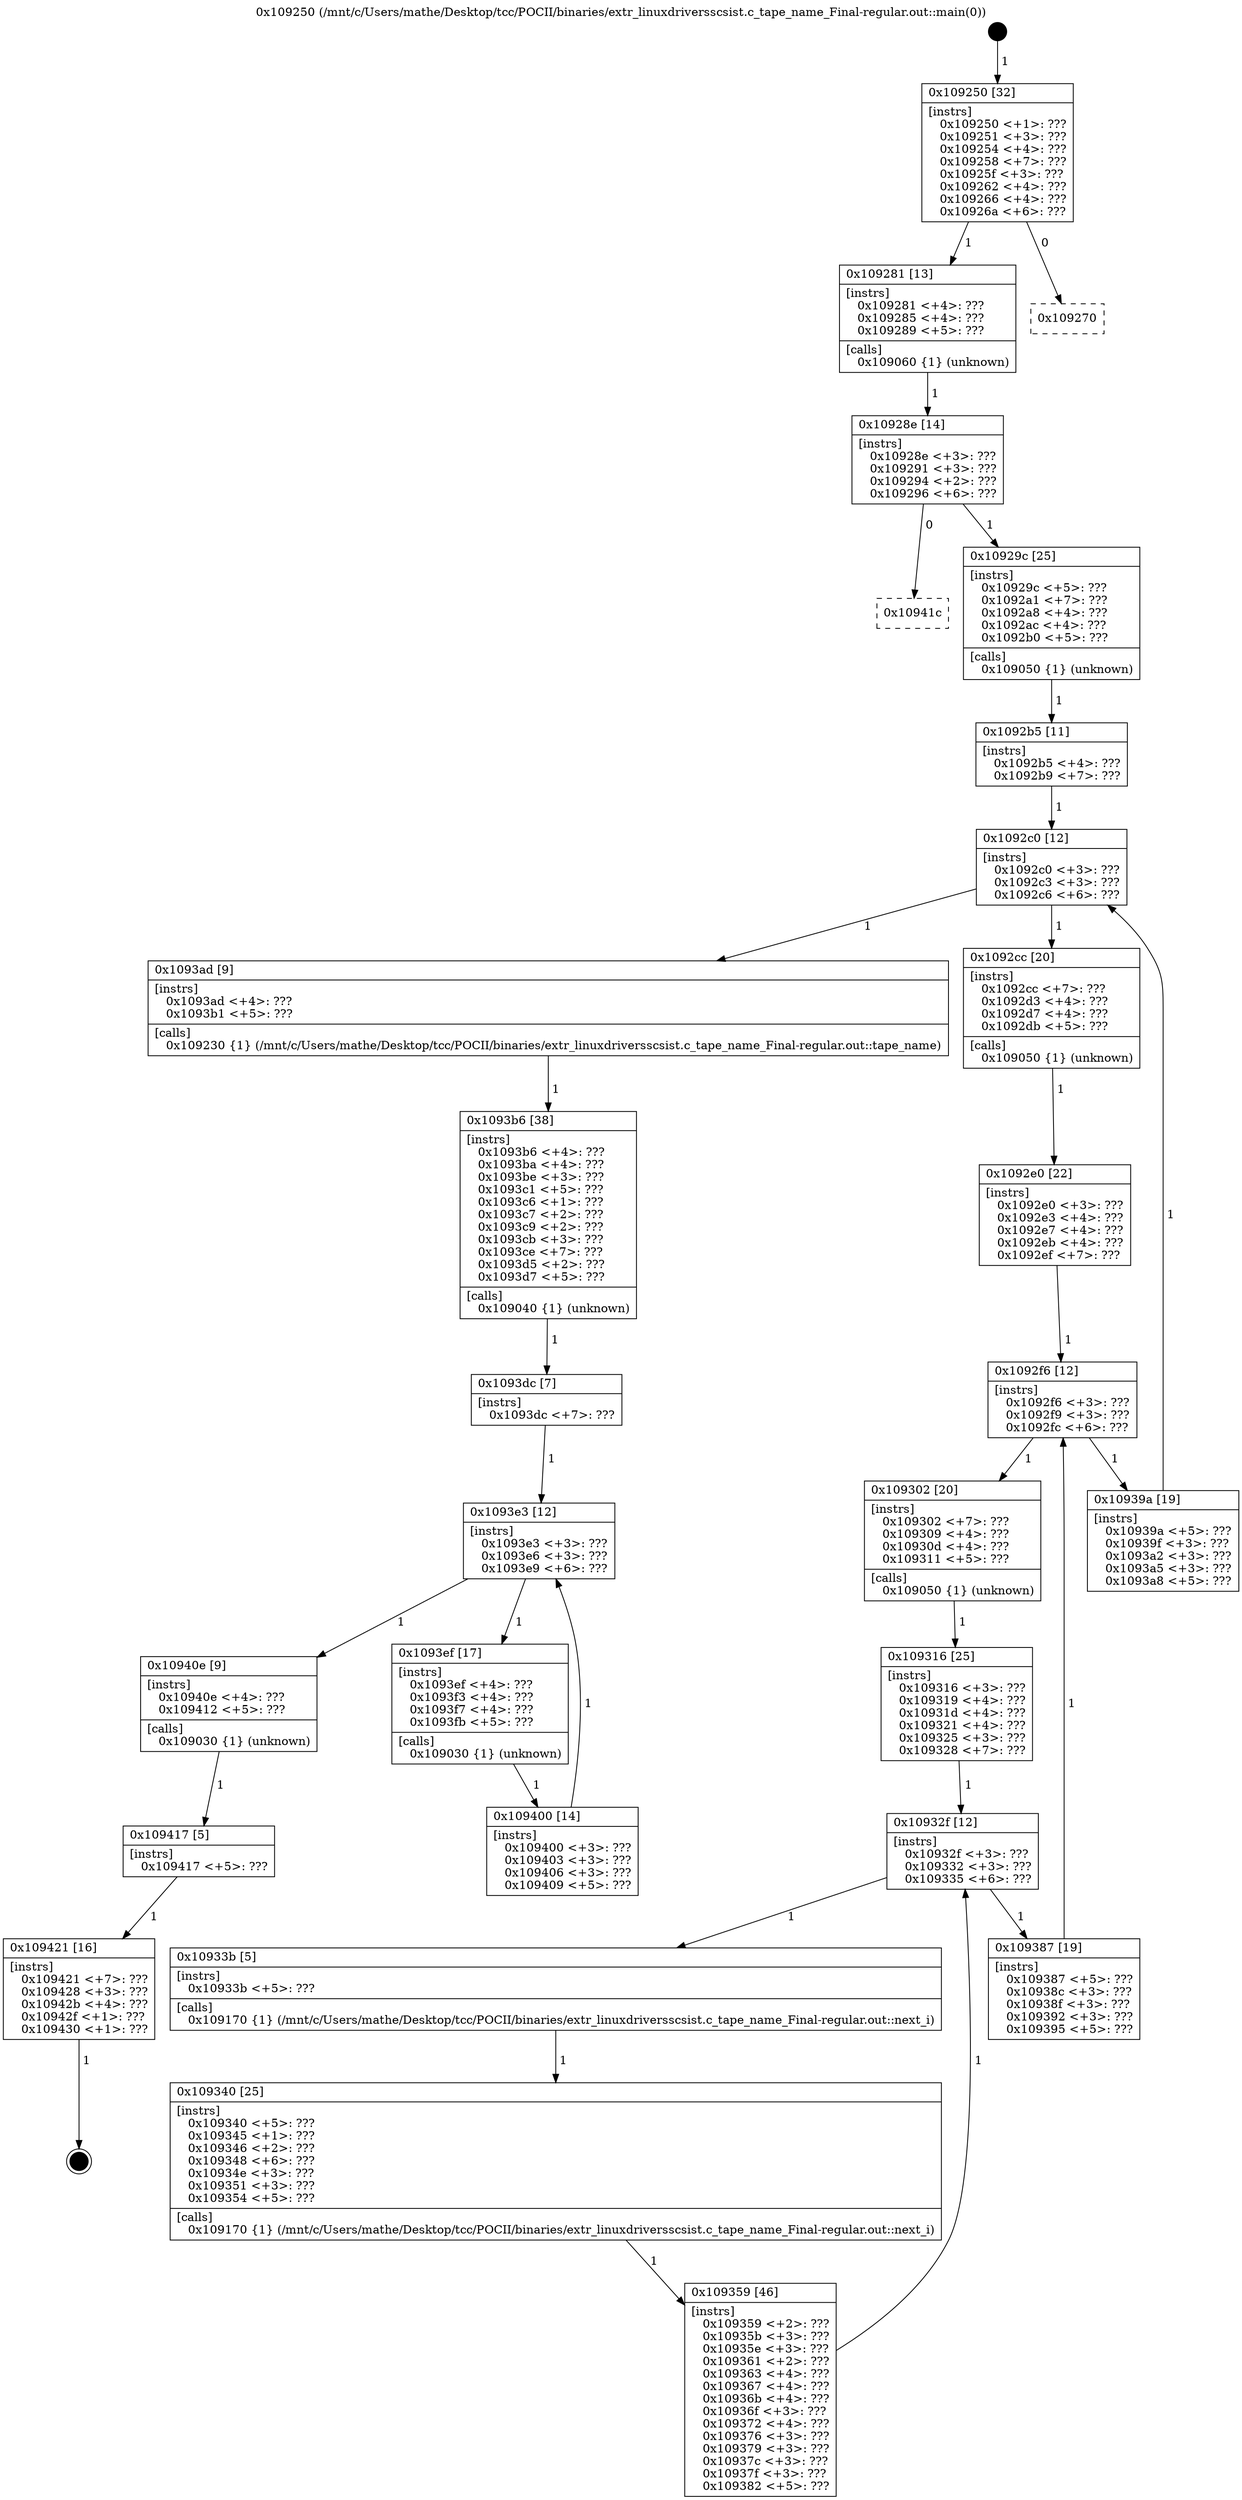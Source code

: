 digraph "0x109250" {
  label = "0x109250 (/mnt/c/Users/mathe/Desktop/tcc/POCII/binaries/extr_linuxdriversscsist.c_tape_name_Final-regular.out::main(0))"
  labelloc = "t"
  node[shape=record]

  Entry [label="",width=0.3,height=0.3,shape=circle,fillcolor=black,style=filled]
  "0x109250" [label="{
     0x109250 [32]\l
     | [instrs]\l
     &nbsp;&nbsp;0x109250 \<+1\>: ???\l
     &nbsp;&nbsp;0x109251 \<+3\>: ???\l
     &nbsp;&nbsp;0x109254 \<+4\>: ???\l
     &nbsp;&nbsp;0x109258 \<+7\>: ???\l
     &nbsp;&nbsp;0x10925f \<+3\>: ???\l
     &nbsp;&nbsp;0x109262 \<+4\>: ???\l
     &nbsp;&nbsp;0x109266 \<+4\>: ???\l
     &nbsp;&nbsp;0x10926a \<+6\>: ???\l
  }"]
  "0x109281" [label="{
     0x109281 [13]\l
     | [instrs]\l
     &nbsp;&nbsp;0x109281 \<+4\>: ???\l
     &nbsp;&nbsp;0x109285 \<+4\>: ???\l
     &nbsp;&nbsp;0x109289 \<+5\>: ???\l
     | [calls]\l
     &nbsp;&nbsp;0x109060 \{1\} (unknown)\l
  }"]
  "0x109270" [label="{
     0x109270\l
  }", style=dashed]
  "0x10928e" [label="{
     0x10928e [14]\l
     | [instrs]\l
     &nbsp;&nbsp;0x10928e \<+3\>: ???\l
     &nbsp;&nbsp;0x109291 \<+3\>: ???\l
     &nbsp;&nbsp;0x109294 \<+2\>: ???\l
     &nbsp;&nbsp;0x109296 \<+6\>: ???\l
  }"]
  "0x10941c" [label="{
     0x10941c\l
  }", style=dashed]
  "0x10929c" [label="{
     0x10929c [25]\l
     | [instrs]\l
     &nbsp;&nbsp;0x10929c \<+5\>: ???\l
     &nbsp;&nbsp;0x1092a1 \<+7\>: ???\l
     &nbsp;&nbsp;0x1092a8 \<+4\>: ???\l
     &nbsp;&nbsp;0x1092ac \<+4\>: ???\l
     &nbsp;&nbsp;0x1092b0 \<+5\>: ???\l
     | [calls]\l
     &nbsp;&nbsp;0x109050 \{1\} (unknown)\l
  }"]
  Exit [label="",width=0.3,height=0.3,shape=circle,fillcolor=black,style=filled,peripheries=2]
  "0x1092c0" [label="{
     0x1092c0 [12]\l
     | [instrs]\l
     &nbsp;&nbsp;0x1092c0 \<+3\>: ???\l
     &nbsp;&nbsp;0x1092c3 \<+3\>: ???\l
     &nbsp;&nbsp;0x1092c6 \<+6\>: ???\l
  }"]
  "0x1093ad" [label="{
     0x1093ad [9]\l
     | [instrs]\l
     &nbsp;&nbsp;0x1093ad \<+4\>: ???\l
     &nbsp;&nbsp;0x1093b1 \<+5\>: ???\l
     | [calls]\l
     &nbsp;&nbsp;0x109230 \{1\} (/mnt/c/Users/mathe/Desktop/tcc/POCII/binaries/extr_linuxdriversscsist.c_tape_name_Final-regular.out::tape_name)\l
  }"]
  "0x1092cc" [label="{
     0x1092cc [20]\l
     | [instrs]\l
     &nbsp;&nbsp;0x1092cc \<+7\>: ???\l
     &nbsp;&nbsp;0x1092d3 \<+4\>: ???\l
     &nbsp;&nbsp;0x1092d7 \<+4\>: ???\l
     &nbsp;&nbsp;0x1092db \<+5\>: ???\l
     | [calls]\l
     &nbsp;&nbsp;0x109050 \{1\} (unknown)\l
  }"]
  "0x1092f6" [label="{
     0x1092f6 [12]\l
     | [instrs]\l
     &nbsp;&nbsp;0x1092f6 \<+3\>: ???\l
     &nbsp;&nbsp;0x1092f9 \<+3\>: ???\l
     &nbsp;&nbsp;0x1092fc \<+6\>: ???\l
  }"]
  "0x10939a" [label="{
     0x10939a [19]\l
     | [instrs]\l
     &nbsp;&nbsp;0x10939a \<+5\>: ???\l
     &nbsp;&nbsp;0x10939f \<+3\>: ???\l
     &nbsp;&nbsp;0x1093a2 \<+3\>: ???\l
     &nbsp;&nbsp;0x1093a5 \<+3\>: ???\l
     &nbsp;&nbsp;0x1093a8 \<+5\>: ???\l
  }"]
  "0x109302" [label="{
     0x109302 [20]\l
     | [instrs]\l
     &nbsp;&nbsp;0x109302 \<+7\>: ???\l
     &nbsp;&nbsp;0x109309 \<+4\>: ???\l
     &nbsp;&nbsp;0x10930d \<+4\>: ???\l
     &nbsp;&nbsp;0x109311 \<+5\>: ???\l
     | [calls]\l
     &nbsp;&nbsp;0x109050 \{1\} (unknown)\l
  }"]
  "0x10932f" [label="{
     0x10932f [12]\l
     | [instrs]\l
     &nbsp;&nbsp;0x10932f \<+3\>: ???\l
     &nbsp;&nbsp;0x109332 \<+3\>: ???\l
     &nbsp;&nbsp;0x109335 \<+6\>: ???\l
  }"]
  "0x109387" [label="{
     0x109387 [19]\l
     | [instrs]\l
     &nbsp;&nbsp;0x109387 \<+5\>: ???\l
     &nbsp;&nbsp;0x10938c \<+3\>: ???\l
     &nbsp;&nbsp;0x10938f \<+3\>: ???\l
     &nbsp;&nbsp;0x109392 \<+3\>: ???\l
     &nbsp;&nbsp;0x109395 \<+5\>: ???\l
  }"]
  "0x10933b" [label="{
     0x10933b [5]\l
     | [instrs]\l
     &nbsp;&nbsp;0x10933b \<+5\>: ???\l
     | [calls]\l
     &nbsp;&nbsp;0x109170 \{1\} (/mnt/c/Users/mathe/Desktop/tcc/POCII/binaries/extr_linuxdriversscsist.c_tape_name_Final-regular.out::next_i)\l
  }"]
  "0x109340" [label="{
     0x109340 [25]\l
     | [instrs]\l
     &nbsp;&nbsp;0x109340 \<+5\>: ???\l
     &nbsp;&nbsp;0x109345 \<+1\>: ???\l
     &nbsp;&nbsp;0x109346 \<+2\>: ???\l
     &nbsp;&nbsp;0x109348 \<+6\>: ???\l
     &nbsp;&nbsp;0x10934e \<+3\>: ???\l
     &nbsp;&nbsp;0x109351 \<+3\>: ???\l
     &nbsp;&nbsp;0x109354 \<+5\>: ???\l
     | [calls]\l
     &nbsp;&nbsp;0x109170 \{1\} (/mnt/c/Users/mathe/Desktop/tcc/POCII/binaries/extr_linuxdriversscsist.c_tape_name_Final-regular.out::next_i)\l
  }"]
  "0x109359" [label="{
     0x109359 [46]\l
     | [instrs]\l
     &nbsp;&nbsp;0x109359 \<+2\>: ???\l
     &nbsp;&nbsp;0x10935b \<+3\>: ???\l
     &nbsp;&nbsp;0x10935e \<+3\>: ???\l
     &nbsp;&nbsp;0x109361 \<+2\>: ???\l
     &nbsp;&nbsp;0x109363 \<+4\>: ???\l
     &nbsp;&nbsp;0x109367 \<+4\>: ???\l
     &nbsp;&nbsp;0x10936b \<+4\>: ???\l
     &nbsp;&nbsp;0x10936f \<+3\>: ???\l
     &nbsp;&nbsp;0x109372 \<+4\>: ???\l
     &nbsp;&nbsp;0x109376 \<+3\>: ???\l
     &nbsp;&nbsp;0x109379 \<+3\>: ???\l
     &nbsp;&nbsp;0x10937c \<+3\>: ???\l
     &nbsp;&nbsp;0x10937f \<+3\>: ???\l
     &nbsp;&nbsp;0x109382 \<+5\>: ???\l
  }"]
  "0x109316" [label="{
     0x109316 [25]\l
     | [instrs]\l
     &nbsp;&nbsp;0x109316 \<+3\>: ???\l
     &nbsp;&nbsp;0x109319 \<+4\>: ???\l
     &nbsp;&nbsp;0x10931d \<+4\>: ???\l
     &nbsp;&nbsp;0x109321 \<+4\>: ???\l
     &nbsp;&nbsp;0x109325 \<+3\>: ???\l
     &nbsp;&nbsp;0x109328 \<+7\>: ???\l
  }"]
  "0x109421" [label="{
     0x109421 [16]\l
     | [instrs]\l
     &nbsp;&nbsp;0x109421 \<+7\>: ???\l
     &nbsp;&nbsp;0x109428 \<+3\>: ???\l
     &nbsp;&nbsp;0x10942b \<+4\>: ???\l
     &nbsp;&nbsp;0x10942f \<+1\>: ???\l
     &nbsp;&nbsp;0x109430 \<+1\>: ???\l
  }"]
  "0x1092e0" [label="{
     0x1092e0 [22]\l
     | [instrs]\l
     &nbsp;&nbsp;0x1092e0 \<+3\>: ???\l
     &nbsp;&nbsp;0x1092e3 \<+4\>: ???\l
     &nbsp;&nbsp;0x1092e7 \<+4\>: ???\l
     &nbsp;&nbsp;0x1092eb \<+4\>: ???\l
     &nbsp;&nbsp;0x1092ef \<+7\>: ???\l
  }"]
  "0x109417" [label="{
     0x109417 [5]\l
     | [instrs]\l
     &nbsp;&nbsp;0x109417 \<+5\>: ???\l
  }"]
  "0x1092b5" [label="{
     0x1092b5 [11]\l
     | [instrs]\l
     &nbsp;&nbsp;0x1092b5 \<+4\>: ???\l
     &nbsp;&nbsp;0x1092b9 \<+7\>: ???\l
  }"]
  "0x1093b6" [label="{
     0x1093b6 [38]\l
     | [instrs]\l
     &nbsp;&nbsp;0x1093b6 \<+4\>: ???\l
     &nbsp;&nbsp;0x1093ba \<+4\>: ???\l
     &nbsp;&nbsp;0x1093be \<+3\>: ???\l
     &nbsp;&nbsp;0x1093c1 \<+5\>: ???\l
     &nbsp;&nbsp;0x1093c6 \<+1\>: ???\l
     &nbsp;&nbsp;0x1093c7 \<+2\>: ???\l
     &nbsp;&nbsp;0x1093c9 \<+2\>: ???\l
     &nbsp;&nbsp;0x1093cb \<+3\>: ???\l
     &nbsp;&nbsp;0x1093ce \<+7\>: ???\l
     &nbsp;&nbsp;0x1093d5 \<+2\>: ???\l
     &nbsp;&nbsp;0x1093d7 \<+5\>: ???\l
     | [calls]\l
     &nbsp;&nbsp;0x109040 \{1\} (unknown)\l
  }"]
  "0x1093e3" [label="{
     0x1093e3 [12]\l
     | [instrs]\l
     &nbsp;&nbsp;0x1093e3 \<+3\>: ???\l
     &nbsp;&nbsp;0x1093e6 \<+3\>: ???\l
     &nbsp;&nbsp;0x1093e9 \<+6\>: ???\l
  }"]
  "0x10940e" [label="{
     0x10940e [9]\l
     | [instrs]\l
     &nbsp;&nbsp;0x10940e \<+4\>: ???\l
     &nbsp;&nbsp;0x109412 \<+5\>: ???\l
     | [calls]\l
     &nbsp;&nbsp;0x109030 \{1\} (unknown)\l
  }"]
  "0x1093ef" [label="{
     0x1093ef [17]\l
     | [instrs]\l
     &nbsp;&nbsp;0x1093ef \<+4\>: ???\l
     &nbsp;&nbsp;0x1093f3 \<+4\>: ???\l
     &nbsp;&nbsp;0x1093f7 \<+4\>: ???\l
     &nbsp;&nbsp;0x1093fb \<+5\>: ???\l
     | [calls]\l
     &nbsp;&nbsp;0x109030 \{1\} (unknown)\l
  }"]
  "0x109400" [label="{
     0x109400 [14]\l
     | [instrs]\l
     &nbsp;&nbsp;0x109400 \<+3\>: ???\l
     &nbsp;&nbsp;0x109403 \<+3\>: ???\l
     &nbsp;&nbsp;0x109406 \<+3\>: ???\l
     &nbsp;&nbsp;0x109409 \<+5\>: ???\l
  }"]
  "0x1093dc" [label="{
     0x1093dc [7]\l
     | [instrs]\l
     &nbsp;&nbsp;0x1093dc \<+7\>: ???\l
  }"]
  Entry -> "0x109250" [label=" 1"]
  "0x109250" -> "0x109281" [label=" 1"]
  "0x109250" -> "0x109270" [label=" 0"]
  "0x109281" -> "0x10928e" [label=" 1"]
  "0x10928e" -> "0x10941c" [label=" 0"]
  "0x10928e" -> "0x10929c" [label=" 1"]
  "0x109421" -> Exit [label=" 1"]
  "0x10929c" -> "0x1092b5" [label=" 1"]
  "0x1092c0" -> "0x1093ad" [label=" 1"]
  "0x1092c0" -> "0x1092cc" [label=" 1"]
  "0x1092cc" -> "0x1092e0" [label=" 1"]
  "0x1092f6" -> "0x10939a" [label=" 1"]
  "0x1092f6" -> "0x109302" [label=" 1"]
  "0x109302" -> "0x109316" [label=" 1"]
  "0x10932f" -> "0x109387" [label=" 1"]
  "0x10932f" -> "0x10933b" [label=" 1"]
  "0x10933b" -> "0x109340" [label=" 1"]
  "0x109340" -> "0x109359" [label=" 1"]
  "0x109316" -> "0x10932f" [label=" 1"]
  "0x109359" -> "0x10932f" [label=" 1"]
  "0x109417" -> "0x109421" [label=" 1"]
  "0x1092e0" -> "0x1092f6" [label=" 1"]
  "0x109387" -> "0x1092f6" [label=" 1"]
  "0x10940e" -> "0x109417" [label=" 1"]
  "0x1092b5" -> "0x1092c0" [label=" 1"]
  "0x10939a" -> "0x1092c0" [label=" 1"]
  "0x1093ad" -> "0x1093b6" [label=" 1"]
  "0x1093b6" -> "0x1093dc" [label=" 1"]
  "0x1093e3" -> "0x10940e" [label=" 1"]
  "0x1093e3" -> "0x1093ef" [label=" 1"]
  "0x1093ef" -> "0x109400" [label=" 1"]
  "0x1093dc" -> "0x1093e3" [label=" 1"]
  "0x109400" -> "0x1093e3" [label=" 1"]
}
